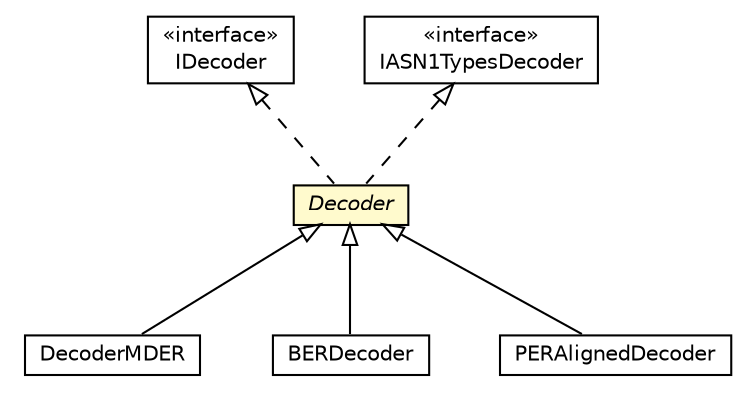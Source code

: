 #!/usr/local/bin/dot
#
# Class diagram 
# Generated by UMLGraph version R5_6-24-gf6e263 (http://www.umlgraph.org/)
#

digraph G {
	edge [fontname="Helvetica",fontsize=10,labelfontname="Helvetica",labelfontsize=10];
	node [fontname="Helvetica",fontsize=10,shape=plaintext];
	nodesep=0.25;
	ranksep=0.5;
	// org.universAAL.lddi.lib.ieeex73std.mder.DecoderMDER
	c130225 [label=<<table title="org.universAAL.lddi.lib.ieeex73std.mder.DecoderMDER" border="0" cellborder="1" cellspacing="0" cellpadding="2" port="p" href="../../../mder/DecoderMDER.html">
		<tr><td><table border="0" cellspacing="0" cellpadding="1">
<tr><td align="center" balign="center"> DecoderMDER </td></tr>
		</table></td></tr>
		</table>>, URL="../../../mder/DecoderMDER.html", fontname="Helvetica", fontcolor="black", fontsize=10.0];
	// org.universAAL.lddi.lib.ieeex73std.org.bn.IDecoder
	c130231 [label=<<table title="org.universAAL.lddi.lib.ieeex73std.org.bn.IDecoder" border="0" cellborder="1" cellspacing="0" cellpadding="2" port="p" href="../IDecoder.html">
		<tr><td><table border="0" cellspacing="0" cellpadding="1">
<tr><td align="center" balign="center"> &#171;interface&#187; </td></tr>
<tr><td align="center" balign="center"> IDecoder </td></tr>
		</table></td></tr>
		</table>>, URL="../IDecoder.html", fontname="Helvetica", fontcolor="black", fontsize=10.0];
	// org.universAAL.lddi.lib.ieeex73std.org.bn.coders.Decoder
	c130260 [label=<<table title="org.universAAL.lddi.lib.ieeex73std.org.bn.coders.Decoder" border="0" cellborder="1" cellspacing="0" cellpadding="2" port="p" bgcolor="lemonChiffon" href="./Decoder.html">
		<tr><td><table border="0" cellspacing="0" cellpadding="1">
<tr><td align="center" balign="center"><font face="Helvetica-Oblique"> Decoder </font></td></tr>
		</table></td></tr>
		</table>>, URL="./Decoder.html", fontname="Helvetica", fontcolor="black", fontsize=10.0];
	// org.universAAL.lddi.lib.ieeex73std.org.bn.coders.IASN1TypesDecoder
	c130262 [label=<<table title="org.universAAL.lddi.lib.ieeex73std.org.bn.coders.IASN1TypesDecoder" border="0" cellborder="1" cellspacing="0" cellpadding="2" port="p" href="./IASN1TypesDecoder.html">
		<tr><td><table border="0" cellspacing="0" cellpadding="1">
<tr><td align="center" balign="center"> &#171;interface&#187; </td></tr>
<tr><td align="center" balign="center"> IASN1TypesDecoder </td></tr>
		</table></td></tr>
		</table>>, URL="./IASN1TypesDecoder.html", fontname="Helvetica", fontcolor="black", fontsize=10.0];
	// org.universAAL.lddi.lib.ieeex73std.org.bn.coders.ber.BERDecoder
	c130271 [label=<<table title="org.universAAL.lddi.lib.ieeex73std.org.bn.coders.ber.BERDecoder" border="0" cellborder="1" cellspacing="0" cellpadding="2" port="p" href="./ber/BERDecoder.html">
		<tr><td><table border="0" cellspacing="0" cellpadding="1">
<tr><td align="center" balign="center"> BERDecoder </td></tr>
		</table></td></tr>
		</table>>, URL="./ber/BERDecoder.html", fontname="Helvetica", fontcolor="black", fontsize=10.0];
	// org.universAAL.lddi.lib.ieeex73std.org.bn.coders.per.PERAlignedDecoder
	c130277 [label=<<table title="org.universAAL.lddi.lib.ieeex73std.org.bn.coders.per.PERAlignedDecoder" border="0" cellborder="1" cellspacing="0" cellpadding="2" port="p" href="./per/PERAlignedDecoder.html">
		<tr><td><table border="0" cellspacing="0" cellpadding="1">
<tr><td align="center" balign="center"> PERAlignedDecoder </td></tr>
		</table></td></tr>
		</table>>, URL="./per/PERAlignedDecoder.html", fontname="Helvetica", fontcolor="black", fontsize=10.0];
	//org.universAAL.lddi.lib.ieeex73std.mder.DecoderMDER extends org.universAAL.lddi.lib.ieeex73std.org.bn.coders.Decoder
	c130260:p -> c130225:p [dir=back,arrowtail=empty];
	//org.universAAL.lddi.lib.ieeex73std.org.bn.coders.Decoder implements org.universAAL.lddi.lib.ieeex73std.org.bn.IDecoder
	c130231:p -> c130260:p [dir=back,arrowtail=empty,style=dashed];
	//org.universAAL.lddi.lib.ieeex73std.org.bn.coders.Decoder implements org.universAAL.lddi.lib.ieeex73std.org.bn.coders.IASN1TypesDecoder
	c130262:p -> c130260:p [dir=back,arrowtail=empty,style=dashed];
	//org.universAAL.lddi.lib.ieeex73std.org.bn.coders.ber.BERDecoder extends org.universAAL.lddi.lib.ieeex73std.org.bn.coders.Decoder
	c130260:p -> c130271:p [dir=back,arrowtail=empty];
	//org.universAAL.lddi.lib.ieeex73std.org.bn.coders.per.PERAlignedDecoder extends org.universAAL.lddi.lib.ieeex73std.org.bn.coders.Decoder
	c130260:p -> c130277:p [dir=back,arrowtail=empty];
}

